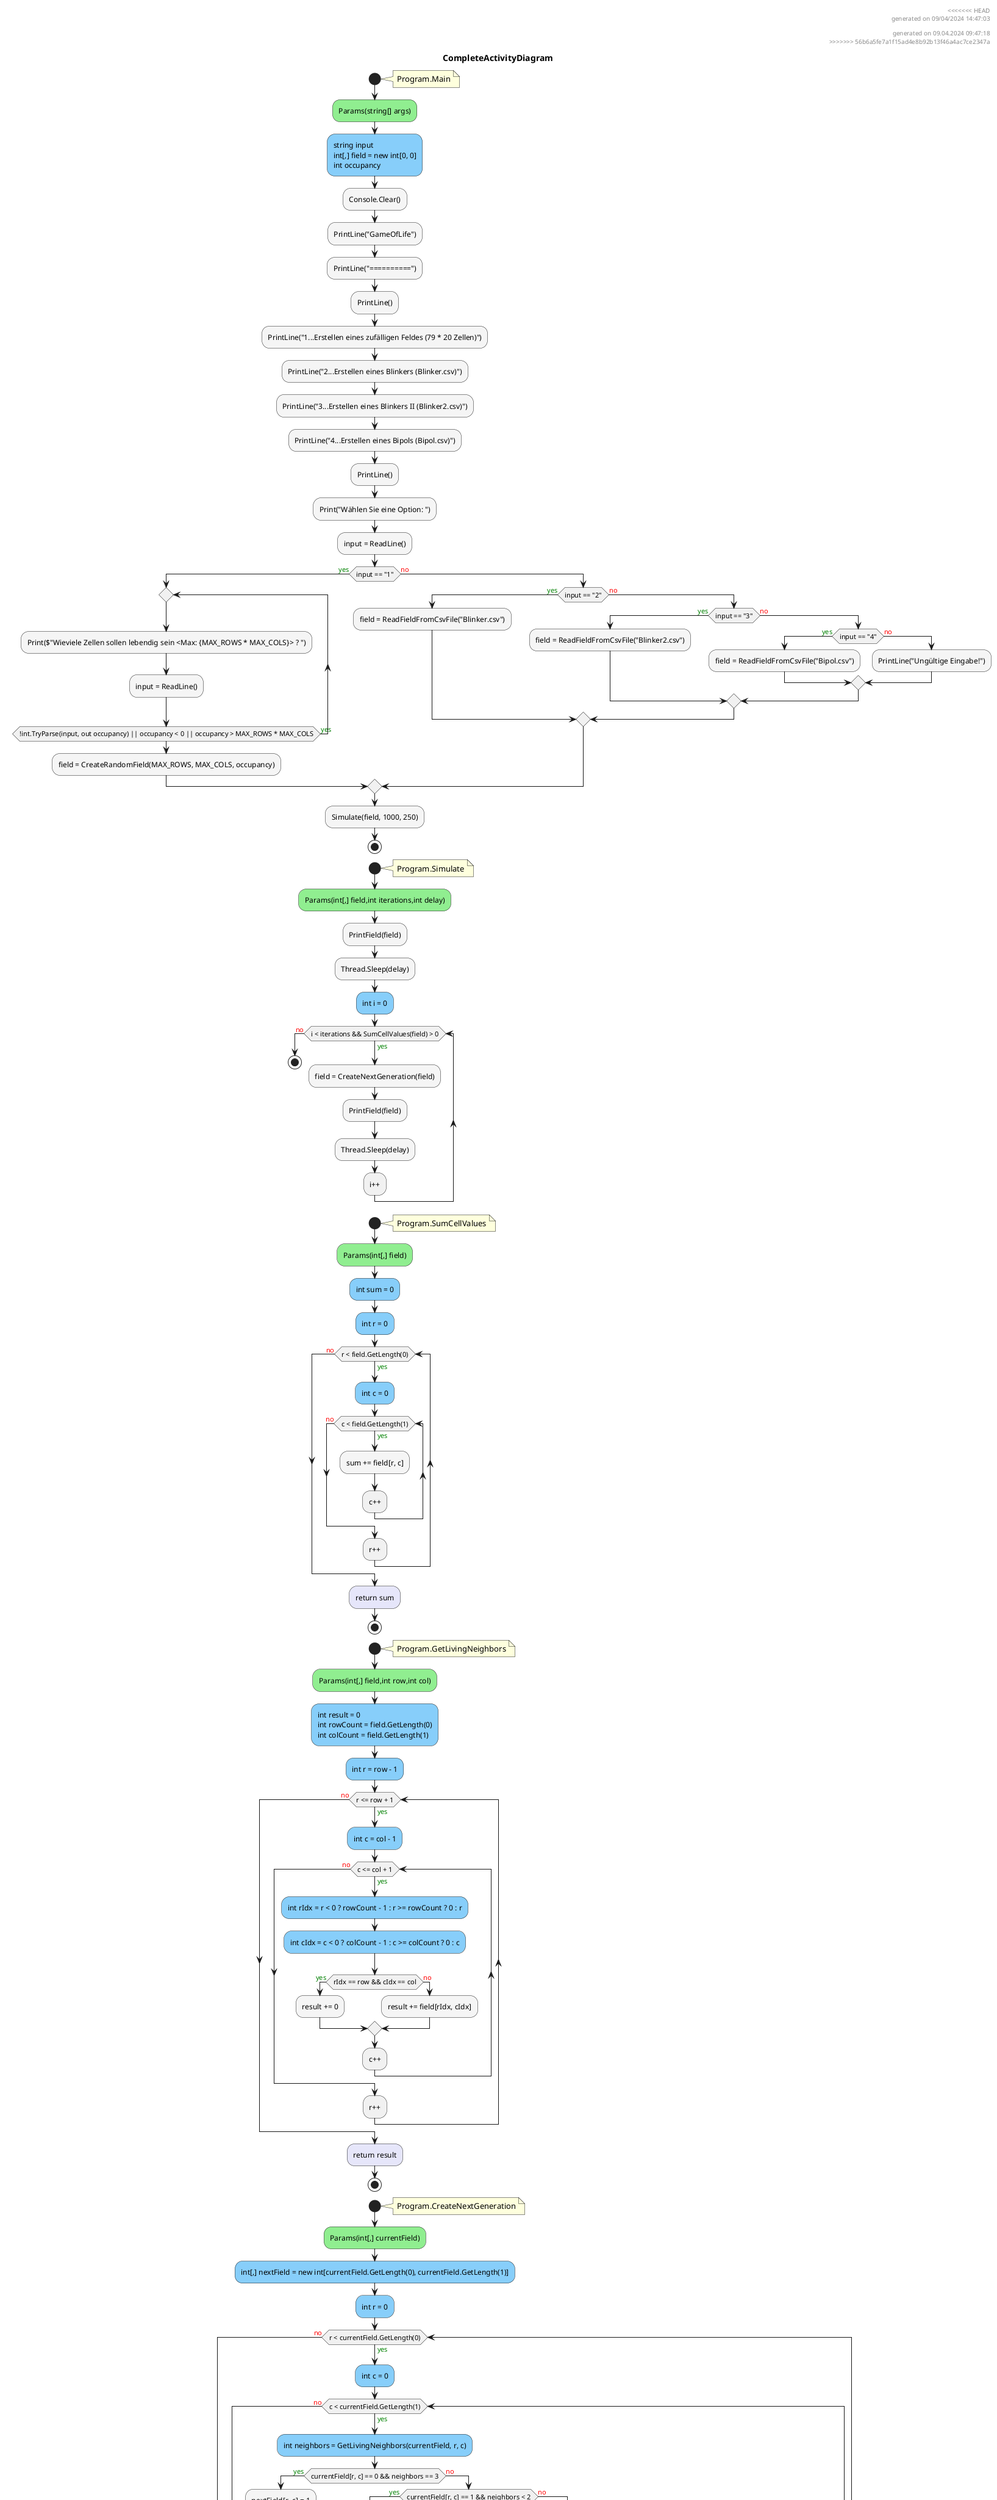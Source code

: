 @startuml CompleteActivityDiagram
header
<<<<<<< HEAD
generated on 09/04/2024 14:47:03
=======
generated on 09.04.2024 09:47:18
>>>>>>> 56b6a5fe7a1f15ad4e8b92b13f46a4ac7ce2347a
end header
title CompleteActivityDiagram
start
note right:  Program.Main
#LightGreen:Params(string[] args);
#LightSkyBlue:string input\nint[,] field = new int[0, 0]\nint occupancy;
#WhiteSmoke:Console.Clear();
#WhiteSmoke:PrintLine("GameOfLife");
#WhiteSmoke:PrintLine("==========");
#WhiteSmoke:PrintLine();
#WhiteSmoke:PrintLine("1...Erstellen eines zufälligen Feldes (79 * 20 Zellen)");
#WhiteSmoke:PrintLine("2...Erstellen eines Blinkers (Blinker.csv)");
#WhiteSmoke:PrintLine("3...Erstellen eines Blinkers II (Blinker2.csv)");
#WhiteSmoke:PrintLine("4...Erstellen eines Bipols (Bipol.csv)");
#WhiteSmoke:PrintLine();
#WhiteSmoke:Print("Wählen Sie eine Option: ");
#WhiteSmoke:input = ReadLine();
if (input == "1") then (<color:green>yes)
        repeat
                #WhiteSmoke:Print($"Wieviele Zellen sollen lebendig sein <Max: {MAX_ROWS * MAX_COLS}> ? ");
                #WhiteSmoke:input = ReadLine();
        repeat while (!int.TryParse(input, out occupancy) || occupancy < 0 || occupancy > MAX_ROWS * MAX_COLS) is (<color:green>yes)
        #WhiteSmoke:field = CreateRandomField(MAX_ROWS, MAX_COLS, occupancy);
    else (<color:red>no)
        if (input == "2") then (<color:green>yes)
                #WhiteSmoke:field = ReadFieldFromCsvFile("Blinker.csv");
            else (<color:red>no)
                if (input == "3") then (<color:green>yes)
                        #WhiteSmoke:field = ReadFieldFromCsvFile("Blinker2.csv");
                    else (<color:red>no)
                        if (input == "4") then (<color:green>yes)
                                #WhiteSmoke:field = ReadFieldFromCsvFile("Bipol.csv");
                            else (<color:red>no)
                                    #WhiteSmoke:PrintLine("Ungültige Eingabe!");
                        endif
                endif
        endif
endif
#WhiteSmoke:Simulate(field, 1000, 250);
stop
start
note right:  Program.Simulate
#LightGreen:Params(int[,] field,int iterations,int delay);
#WhiteSmoke:PrintField(field);
#WhiteSmoke:Thread.Sleep(delay);
#LightSkyBlue:int i = 0;
while (i < iterations && SumCellValues(field) > 0) is (<color:green>yes)
        #WhiteSmoke:field = CreateNextGeneration(field);
        #WhiteSmoke:PrintField(field);
        #WhiteSmoke:Thread.Sleep(delay);
:i++;
endwhile (<color:red>no)
stop
start
note right:  Program.SumCellValues
#LightGreen:Params(int[,] field);
#LightSkyBlue:int sum = 0;
#LightSkyBlue:int r = 0;
while (r < field.GetLength(0)) is (<color:green>yes)
        #LightSkyBlue:int c = 0;
        while (c < field.GetLength(1)) is (<color:green>yes)
                #WhiteSmoke:sum += field[r, c];
        :c++;
        endwhile (<color:red>no)
:r++;
endwhile (<color:red>no)
#Lavender:return sum;
stop
start
note right:  Program.GetLivingNeighbors
#LightGreen:Params(int[,] field,int row,int col);
#LightSkyBlue:int result = 0\nint rowCount = field.GetLength(0)\nint colCount = field.GetLength(1);
#LightSkyBlue:int r = row - 1;
while (r <= row + 1) is (<color:green>yes)
        #LightSkyBlue:int c = col - 1;
        while (c <= col + 1) is (<color:green>yes)
                #LightSkyBlue:int rIdx = r < 0 ? rowCount - 1 : r >= rowCount ? 0 : r;
                #LightSkyBlue:int cIdx = c < 0 ? colCount - 1 : c >= colCount ? 0 : c;
                if (rIdx == row && cIdx == col) then (<color:green>yes)
                    #WhiteSmoke:result += 0;
                    else (<color:red>no)
                        #WhiteSmoke:result += field[rIdx, cIdx];
                endif
        :c++;
        endwhile (<color:red>no)
:r++;
endwhile (<color:red>no)
#Lavender:return result;
stop
start
note right:  Program.CreateNextGeneration
#LightGreen:Params(int[,] currentField);
#LightSkyBlue:int[,] nextField = new int[currentField.GetLength(0), currentField.GetLength(1)];
#LightSkyBlue:int r = 0;
while (r < currentField.GetLength(0)) is (<color:green>yes)
        #LightSkyBlue:int c = 0;
        while (c < currentField.GetLength(1)) is (<color:green>yes)
                #LightSkyBlue:int neighbors = GetLivingNeighbors(currentField, r, c);
                if (currentField[r, c] == 0 && neighbors == 3) then (<color:green>yes)
                    #WhiteSmoke:nextField[r, c] = 1;
                    else (<color:red>no)
                        if (currentField[r, c] == 1 && neighbors < 2) then (<color:green>yes)
                            #WhiteSmoke:nextField[r, c] = 0;
                            else (<color:red>no)
                                if (currentField[r, c] == 1 && (neighbors == 2 || neighbors == 3)) then (<color:green>yes)
                                    #WhiteSmoke:nextField[r, c] = 1;
                                    else (<color:red>no)
                                        if (currentField[r, c] == 1 && neighbors > 3) then (<color:green>yes)
                                            #WhiteSmoke:nextField[r, c] = 0;
                                            else (<color:red>no)
                                                #WhiteSmoke:nextField[r, c] = currentField[r, c];
                                        endif
                                endif
                        endif
                endif
        :c++;
        endwhile (<color:red>no)
:r++;
endwhile (<color:red>no)
#Lavender:return nextField;
stop
start
note right:  Program.PrintField
#LightGreen:Params(int[,] field);
#WhiteSmoke:Console.Clear();
#WhiteSmoke:Console.ForegroundColor = ConsoleColor.Yellow;
#LightSkyBlue:int r = 0;
while (r < field.GetLength(0)) is (<color:green>yes)
        #LightSkyBlue:int c = 0;
        while (c < field.GetLength(1)) is (<color:green>yes)
                #LightSkyBlue:char sign = field[r, c] == 0 ? ' ' : '*';
                #WhiteSmoke:Print($" {sign} ");
        :c++;
        endwhile (<color:red>no)
        #WhiteSmoke:PrintLine();
:r++;
endwhile (<color:red>no)
stop
start
note right:  Program.CreateRandomField
#LightGreen:Params(int rows,int cols,int occupancy);
#LightSkyBlue:int count = 0\nint[,] field = new int[Math.Max(rows, 0), Math.Max(cols, 0)];
#WhiteSmoke:occupancy = Math.Min(occupancy, rows * cols);
while (count < occupancy) is (<color:green>yes)
        #LightSkyBlue:int r = Random.Shared.Next(0, rows);
        #LightSkyBlue:int c = Random.Shared.Next(0, cols);
        if (field[r, c] == 0) then (<color:green>yes)
                #WhiteSmoke:field[r, c] = 1;
                #WhiteSmoke:count++;
        endif
endwhile (<color:red>no)
#Lavender:return field;
stop
start
note right:  Program.ReadFieldFromCsvFile
#LightGreen:Params(string filePath);
#LightSkyBlue:bool isDefined = false\nint[,] result = new int[0, 0];
if (File.Exists(filePath)) then (<color:green>yes)
        #LightSkyBlue:string[] lines = File.ReadAllLines(filePath);
        #LightSkyBlue:int r = 0;
        while (r < lines.Length) is (<color:green>yes)
                #LightSkyBlue:string[] values = lines[r].Split(';');
                if (isDefined == false) then (<color:green>yes)
                        #WhiteSmoke:result = new int[lines.Length, values.Length];
                        #WhiteSmoke:isDefined = true;
                endif
                #LightSkyBlue:int c = 0;
                while (c < values.Length) is (<color:green>yes)
                        #WhiteSmoke:result[r, c] = int.Parse(values[c]);
                :c++;
                endwhile (<color:red>no)
        :r++;
        endwhile (<color:red>no)
endif
#Lavender:return result;
stop
footer
generated with the DiagramCreator by Prof.Gehrer
end footer
@enduml
